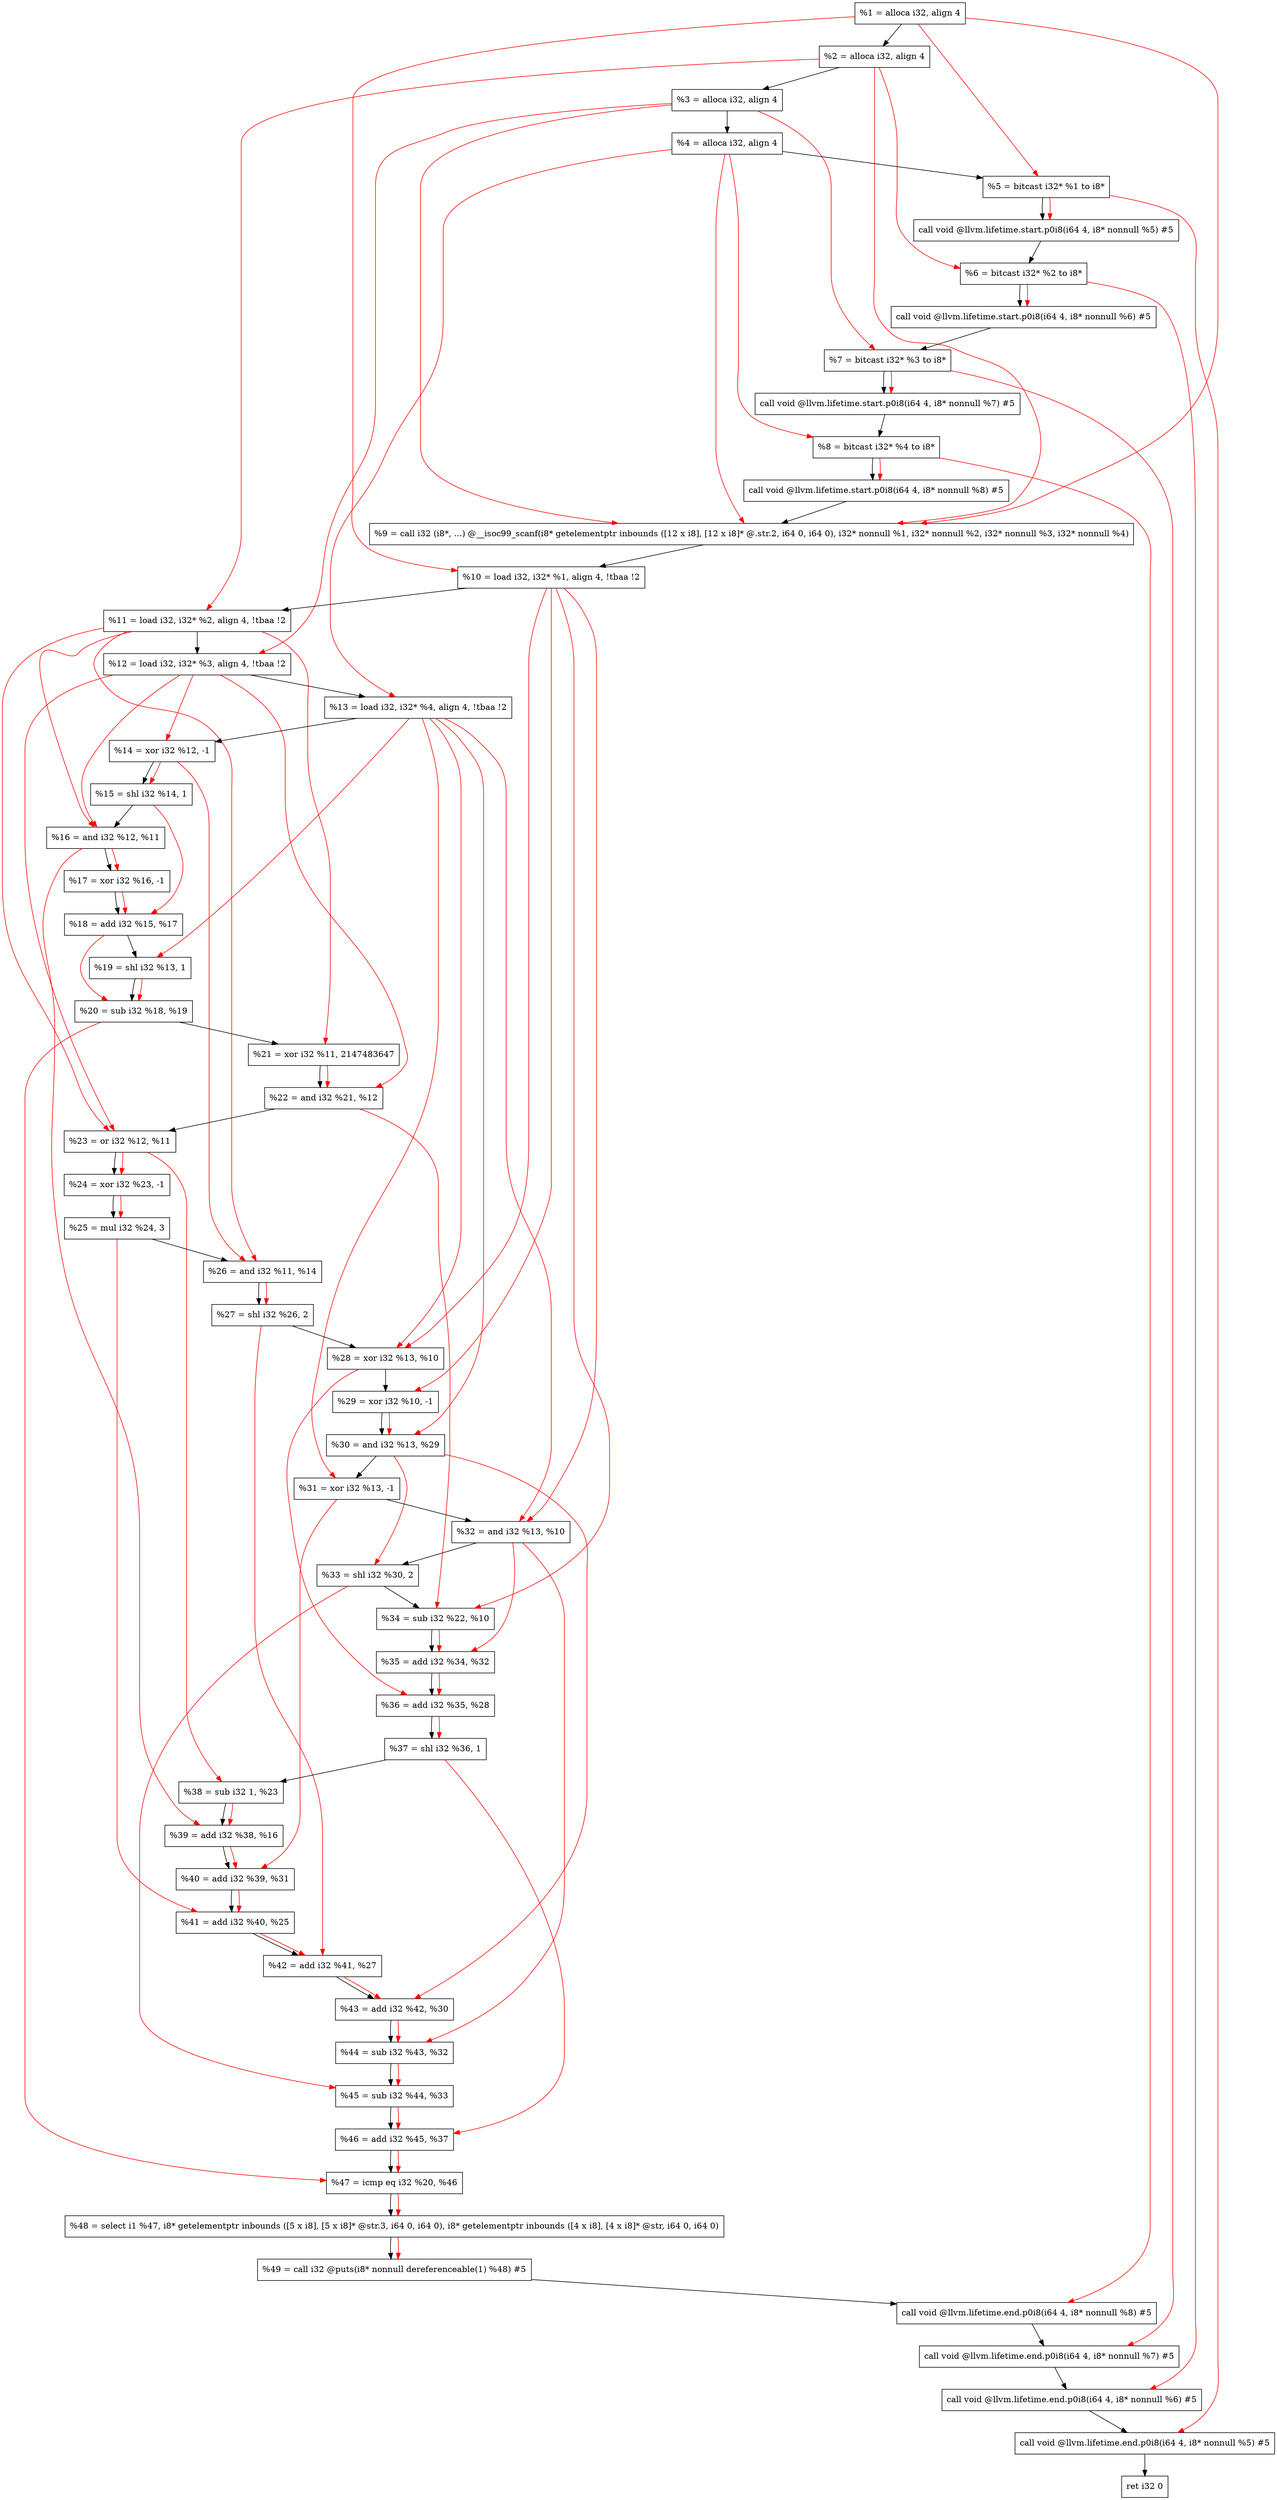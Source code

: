 digraph "DFG for'main' function" {
	Node0x20b4808[shape=record, label="  %1 = alloca i32, align 4"];
	Node0x20b4888[shape=record, label="  %2 = alloca i32, align 4"];
	Node0x20b4918[shape=record, label="  %3 = alloca i32, align 4"];
	Node0x20b4978[shape=record, label="  %4 = alloca i32, align 4"];
	Node0x20b4a28[shape=record, label="  %5 = bitcast i32* %1 to i8*"];
	Node0x20b4e58[shape=record, label="  call void @llvm.lifetime.start.p0i8(i64 4, i8* nonnull %5) #5"];
	Node0x20b4f38[shape=record, label="  %6 = bitcast i32* %2 to i8*"];
	Node0x20b5038[shape=record, label="  call void @llvm.lifetime.start.p0i8(i64 4, i8* nonnull %6) #5"];
	Node0x20b50f8[shape=record, label="  %7 = bitcast i32* %3 to i8*"];
	Node0x20b51a8[shape=record, label="  call void @llvm.lifetime.start.p0i8(i64 4, i8* nonnull %7) #5"];
	Node0x20b5268[shape=record, label="  %8 = bitcast i32* %4 to i8*"];
	Node0x20b5318[shape=record, label="  call void @llvm.lifetime.start.p0i8(i64 4, i8* nonnull %8) #5"];
	Node0x20afa30[shape=record, label="  %9 = call i32 (i8*, ...) @__isoc99_scanf(i8* getelementptr inbounds ([12 x i8], [12 x i8]* @.str.2, i64 0, i64 0), i32* nonnull %1, i32* nonnull %2, i32* nonnull %3, i32* nonnull %4)"];
	Node0x20b5518[shape=record, label="  %10 = load i32, i32* %1, align 4, !tbaa !2"];
	Node0x20b6488[shape=record, label="  %11 = load i32, i32* %2, align 4, !tbaa !2"];
	Node0x20b6af8[shape=record, label="  %12 = load i32, i32* %3, align 4, !tbaa !2"];
	Node0x20b6b58[shape=record, label="  %13 = load i32, i32* %4, align 4, !tbaa !2"];
	Node0x20b6bd0[shape=record, label="  %14 = xor i32 %12, -1"];
	Node0x20b6c40[shape=record, label="  %15 = shl i32 %14, 1"];
	Node0x20b6cb0[shape=record, label="  %16 = and i32 %12, %11"];
	Node0x20b6d20[shape=record, label="  %17 = xor i32 %16, -1"];
	Node0x20b6d90[shape=record, label="  %18 = add i32 %15, %17"];
	Node0x20b6e00[shape=record, label="  %19 = shl i32 %13, 1"];
	Node0x20b6e70[shape=record, label="  %20 = sub i32 %18, %19"];
	Node0x20b6ee0[shape=record, label="  %21 = xor i32 %11, 2147483647"];
	Node0x20b6f50[shape=record, label="  %22 = and i32 %21, %12"];
	Node0x20b6fc0[shape=record, label="  %23 = or i32 %12, %11"];
	Node0x20b7030[shape=record, label="  %24 = xor i32 %23, -1"];
	Node0x20b70a0[shape=record, label="  %25 = mul i32 %24, 3"];
	Node0x20b7110[shape=record, label="  %26 = and i32 %11, %14"];
	Node0x20b7180[shape=record, label="  %27 = shl i32 %26, 2"];
	Node0x20b71f0[shape=record, label="  %28 = xor i32 %13, %10"];
	Node0x20b7260[shape=record, label="  %29 = xor i32 %10, -1"];
	Node0x20b72d0[shape=record, label="  %30 = and i32 %13, %29"];
	Node0x20b7340[shape=record, label="  %31 = xor i32 %13, -1"];
	Node0x20b73b0[shape=record, label="  %32 = and i32 %13, %10"];
	Node0x20b7420[shape=record, label="  %33 = shl i32 %30, 2"];
	Node0x20b7490[shape=record, label="  %34 = sub i32 %22, %10"];
	Node0x20b7500[shape=record, label="  %35 = add i32 %34, %32"];
	Node0x20b7570[shape=record, label="  %36 = add i32 %35, %28"];
	Node0x20b75e0[shape=record, label="  %37 = shl i32 %36, 1"];
	Node0x20b7650[shape=record, label="  %38 = sub i32 1, %23"];
	Node0x20b76c0[shape=record, label="  %39 = add i32 %38, %16"];
	Node0x20b7730[shape=record, label="  %40 = add i32 %39, %31"];
	Node0x20b77a0[shape=record, label="  %41 = add i32 %40, %25"];
	Node0x20b7810[shape=record, label="  %42 = add i32 %41, %27"];
	Node0x20b7880[shape=record, label="  %43 = add i32 %42, %30"];
	Node0x20b78f0[shape=record, label="  %44 = sub i32 %43, %32"];
	Node0x20b7960[shape=record, label="  %45 = sub i32 %44, %33"];
	Node0x20b79d0[shape=record, label="  %46 = add i32 %45, %37"];
	Node0x20b7a40[shape=record, label="  %47 = icmp eq i32 %20, %46"];
	Node0x20548b8[shape=record, label="  %48 = select i1 %47, i8* getelementptr inbounds ([5 x i8], [5 x i8]* @str.3, i64 0, i64 0), i8* getelementptr inbounds ([4 x i8], [4 x i8]* @str, i64 0, i64 0)"];
	Node0x20b7ad0[shape=record, label="  %49 = call i32 @puts(i8* nonnull dereferenceable(1) %48) #5"];
	Node0x20b7d78[shape=record, label="  call void @llvm.lifetime.end.p0i8(i64 4, i8* nonnull %8) #5"];
	Node0x20b7ed8[shape=record, label="  call void @llvm.lifetime.end.p0i8(i64 4, i8* nonnull %7) #5"];
	Node0x20b7fe8[shape=record, label="  call void @llvm.lifetime.end.p0i8(i64 4, i8* nonnull %6) #5"];
	Node0x20b80f8[shape=record, label="  call void @llvm.lifetime.end.p0i8(i64 4, i8* nonnull %5) #5"];
	Node0x20b81b8[shape=record, label="  ret i32 0"];
	Node0x20b4808 -> Node0x20b4888;
	Node0x20b4888 -> Node0x20b4918;
	Node0x20b4918 -> Node0x20b4978;
	Node0x20b4978 -> Node0x20b4a28;
	Node0x20b4a28 -> Node0x20b4e58;
	Node0x20b4e58 -> Node0x20b4f38;
	Node0x20b4f38 -> Node0x20b5038;
	Node0x20b5038 -> Node0x20b50f8;
	Node0x20b50f8 -> Node0x20b51a8;
	Node0x20b51a8 -> Node0x20b5268;
	Node0x20b5268 -> Node0x20b5318;
	Node0x20b5318 -> Node0x20afa30;
	Node0x20afa30 -> Node0x20b5518;
	Node0x20b5518 -> Node0x20b6488;
	Node0x20b6488 -> Node0x20b6af8;
	Node0x20b6af8 -> Node0x20b6b58;
	Node0x20b6b58 -> Node0x20b6bd0;
	Node0x20b6bd0 -> Node0x20b6c40;
	Node0x20b6c40 -> Node0x20b6cb0;
	Node0x20b6cb0 -> Node0x20b6d20;
	Node0x20b6d20 -> Node0x20b6d90;
	Node0x20b6d90 -> Node0x20b6e00;
	Node0x20b6e00 -> Node0x20b6e70;
	Node0x20b6e70 -> Node0x20b6ee0;
	Node0x20b6ee0 -> Node0x20b6f50;
	Node0x20b6f50 -> Node0x20b6fc0;
	Node0x20b6fc0 -> Node0x20b7030;
	Node0x20b7030 -> Node0x20b70a0;
	Node0x20b70a0 -> Node0x20b7110;
	Node0x20b7110 -> Node0x20b7180;
	Node0x20b7180 -> Node0x20b71f0;
	Node0x20b71f0 -> Node0x20b7260;
	Node0x20b7260 -> Node0x20b72d0;
	Node0x20b72d0 -> Node0x20b7340;
	Node0x20b7340 -> Node0x20b73b0;
	Node0x20b73b0 -> Node0x20b7420;
	Node0x20b7420 -> Node0x20b7490;
	Node0x20b7490 -> Node0x20b7500;
	Node0x20b7500 -> Node0x20b7570;
	Node0x20b7570 -> Node0x20b75e0;
	Node0x20b75e0 -> Node0x20b7650;
	Node0x20b7650 -> Node0x20b76c0;
	Node0x20b76c0 -> Node0x20b7730;
	Node0x20b7730 -> Node0x20b77a0;
	Node0x20b77a0 -> Node0x20b7810;
	Node0x20b7810 -> Node0x20b7880;
	Node0x20b7880 -> Node0x20b78f0;
	Node0x20b78f0 -> Node0x20b7960;
	Node0x20b7960 -> Node0x20b79d0;
	Node0x20b79d0 -> Node0x20b7a40;
	Node0x20b7a40 -> Node0x20548b8;
	Node0x20548b8 -> Node0x20b7ad0;
	Node0x20b7ad0 -> Node0x20b7d78;
	Node0x20b7d78 -> Node0x20b7ed8;
	Node0x20b7ed8 -> Node0x20b7fe8;
	Node0x20b7fe8 -> Node0x20b80f8;
	Node0x20b80f8 -> Node0x20b81b8;
edge [color=red]
	Node0x20b4808 -> Node0x20b4a28;
	Node0x20b4a28 -> Node0x20b4e58;
	Node0x20b4888 -> Node0x20b4f38;
	Node0x20b4f38 -> Node0x20b5038;
	Node0x20b4918 -> Node0x20b50f8;
	Node0x20b50f8 -> Node0x20b51a8;
	Node0x20b4978 -> Node0x20b5268;
	Node0x20b5268 -> Node0x20b5318;
	Node0x20b4808 -> Node0x20afa30;
	Node0x20b4888 -> Node0x20afa30;
	Node0x20b4918 -> Node0x20afa30;
	Node0x20b4978 -> Node0x20afa30;
	Node0x20b4808 -> Node0x20b5518;
	Node0x20b4888 -> Node0x20b6488;
	Node0x20b4918 -> Node0x20b6af8;
	Node0x20b4978 -> Node0x20b6b58;
	Node0x20b6af8 -> Node0x20b6bd0;
	Node0x20b6bd0 -> Node0x20b6c40;
	Node0x20b6af8 -> Node0x20b6cb0;
	Node0x20b6488 -> Node0x20b6cb0;
	Node0x20b6cb0 -> Node0x20b6d20;
	Node0x20b6c40 -> Node0x20b6d90;
	Node0x20b6d20 -> Node0x20b6d90;
	Node0x20b6b58 -> Node0x20b6e00;
	Node0x20b6d90 -> Node0x20b6e70;
	Node0x20b6e00 -> Node0x20b6e70;
	Node0x20b6488 -> Node0x20b6ee0;
	Node0x20b6ee0 -> Node0x20b6f50;
	Node0x20b6af8 -> Node0x20b6f50;
	Node0x20b6af8 -> Node0x20b6fc0;
	Node0x20b6488 -> Node0x20b6fc0;
	Node0x20b6fc0 -> Node0x20b7030;
	Node0x20b7030 -> Node0x20b70a0;
	Node0x20b6488 -> Node0x20b7110;
	Node0x20b6bd0 -> Node0x20b7110;
	Node0x20b7110 -> Node0x20b7180;
	Node0x20b6b58 -> Node0x20b71f0;
	Node0x20b5518 -> Node0x20b71f0;
	Node0x20b5518 -> Node0x20b7260;
	Node0x20b6b58 -> Node0x20b72d0;
	Node0x20b7260 -> Node0x20b72d0;
	Node0x20b6b58 -> Node0x20b7340;
	Node0x20b6b58 -> Node0x20b73b0;
	Node0x20b5518 -> Node0x20b73b0;
	Node0x20b72d0 -> Node0x20b7420;
	Node0x20b6f50 -> Node0x20b7490;
	Node0x20b5518 -> Node0x20b7490;
	Node0x20b7490 -> Node0x20b7500;
	Node0x20b73b0 -> Node0x20b7500;
	Node0x20b7500 -> Node0x20b7570;
	Node0x20b71f0 -> Node0x20b7570;
	Node0x20b7570 -> Node0x20b75e0;
	Node0x20b6fc0 -> Node0x20b7650;
	Node0x20b7650 -> Node0x20b76c0;
	Node0x20b6cb0 -> Node0x20b76c0;
	Node0x20b76c0 -> Node0x20b7730;
	Node0x20b7340 -> Node0x20b7730;
	Node0x20b7730 -> Node0x20b77a0;
	Node0x20b70a0 -> Node0x20b77a0;
	Node0x20b77a0 -> Node0x20b7810;
	Node0x20b7180 -> Node0x20b7810;
	Node0x20b7810 -> Node0x20b7880;
	Node0x20b72d0 -> Node0x20b7880;
	Node0x20b7880 -> Node0x20b78f0;
	Node0x20b73b0 -> Node0x20b78f0;
	Node0x20b78f0 -> Node0x20b7960;
	Node0x20b7420 -> Node0x20b7960;
	Node0x20b7960 -> Node0x20b79d0;
	Node0x20b75e0 -> Node0x20b79d0;
	Node0x20b6e70 -> Node0x20b7a40;
	Node0x20b79d0 -> Node0x20b7a40;
	Node0x20b7a40 -> Node0x20548b8;
	Node0x20548b8 -> Node0x20b7ad0;
	Node0x20b5268 -> Node0x20b7d78;
	Node0x20b50f8 -> Node0x20b7ed8;
	Node0x20b4f38 -> Node0x20b7fe8;
	Node0x20b4a28 -> Node0x20b80f8;
}
